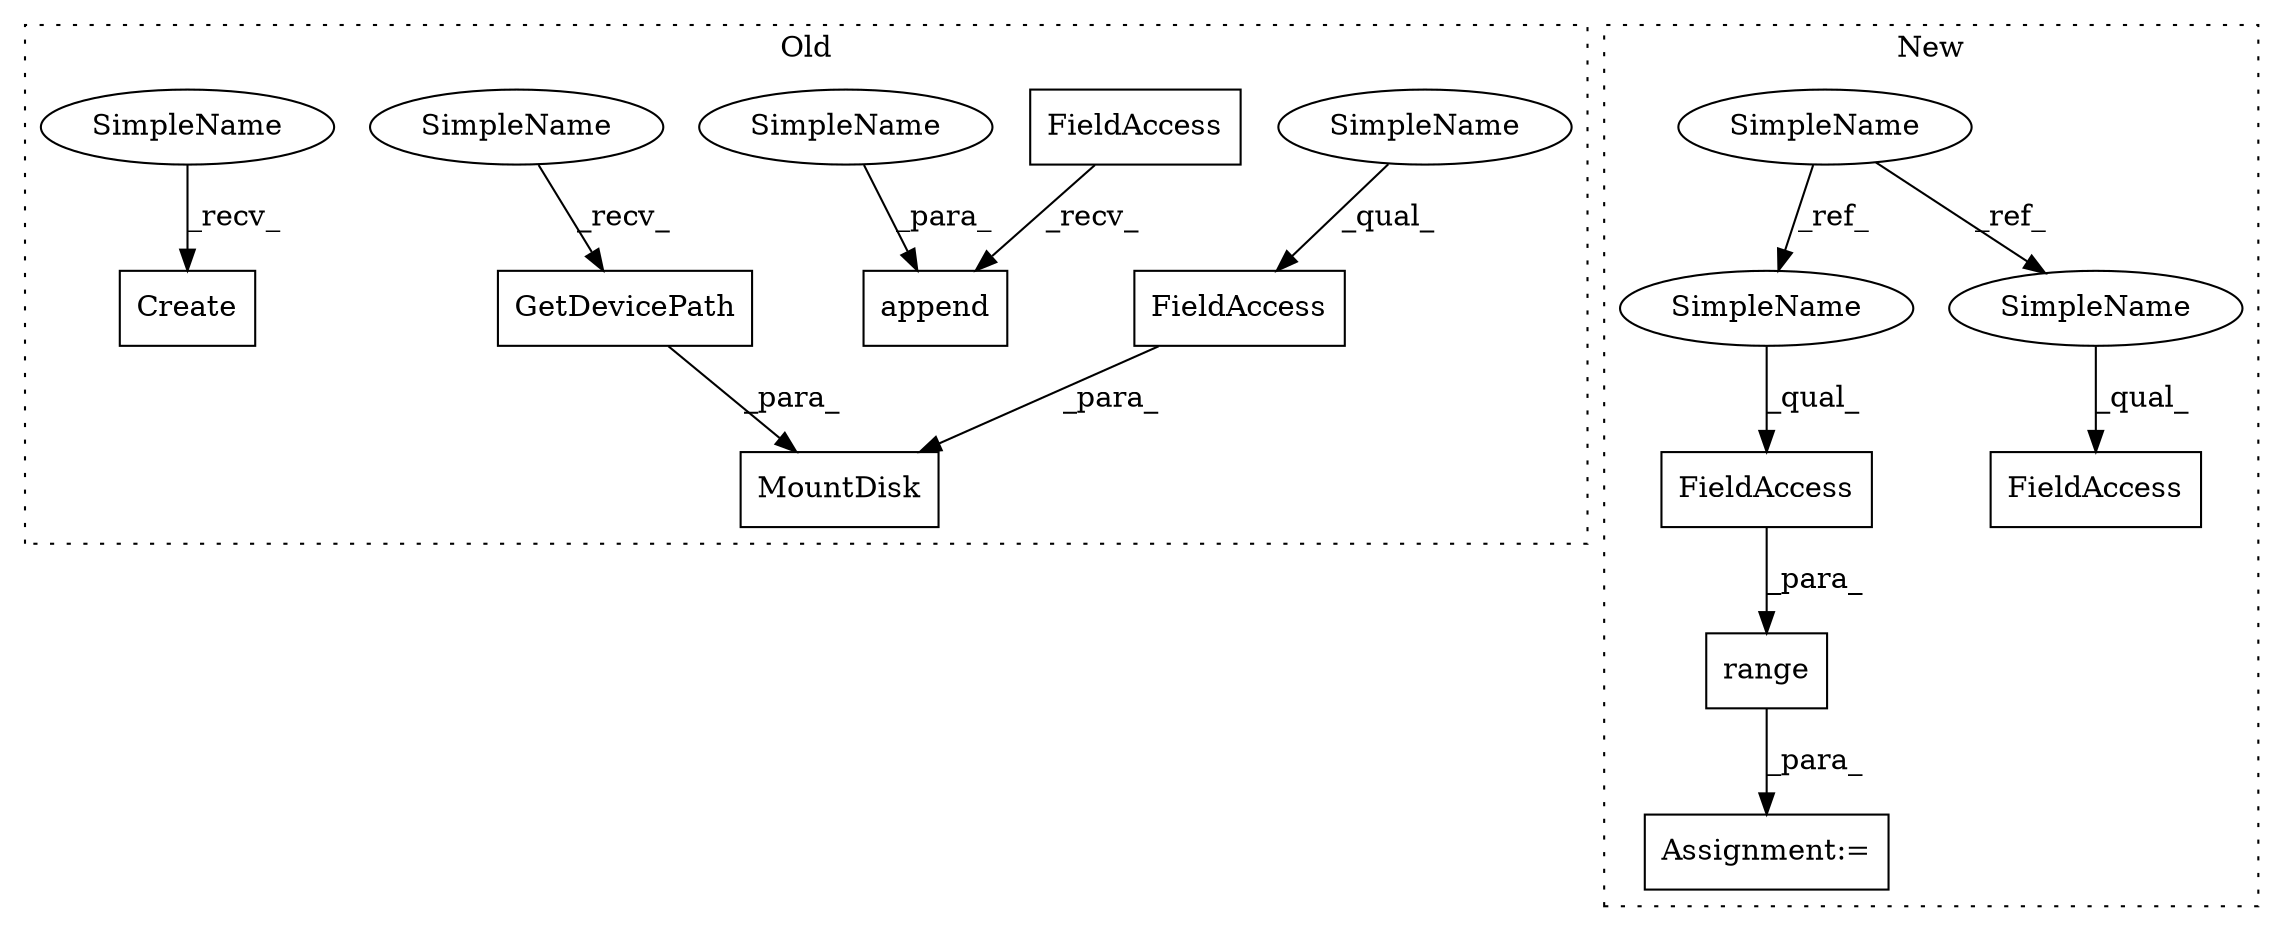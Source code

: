 digraph G {
subgraph cluster0 {
1 [label="MountDisk" a="32" s="5715,5775" l="10,1" shape="box"];
4 [label="FieldAccess" a="22" s="5754" l="21" shape="box"];
5 [label="GetDevicePath" a="32" s="5738" l="15" shape="box"];
7 [label="append" a="32" s="5272,5291" l="7,1" shape="box"];
8 [label="FieldAccess" a="22" s="5253" l="18" shape="box"];
9 [label="Create" a="32" s="5606" l="8" shape="box"];
14 [label="SimpleName" a="42" s="5754" l="9" shape="ellipse"];
15 [label="SimpleName" a="42" s="5279" l="12" shape="ellipse"];
16 [label="SimpleName" a="42" s="5725" l="12" shape="ellipse"];
17 [label="SimpleName" a="42" s="5593" l="12" shape="ellipse"];
label = "Old";
style="dotted";
}
subgraph cluster1 {
2 [label="range" a="32" s="5742,5775" l="6,1" shape="box"];
3 [label="FieldAccess" a="22" s="5748" l="27" shape="box"];
6 [label="Assignment:=" a="7" s="5932" l="29" shape="box"];
10 [label="SimpleName" a="42" s="5035" l="9" shape="ellipse"];
11 [label="FieldAccess" a="22" s="5182" l="27" shape="box"];
12 [label="SimpleName" a="42" s="5748" l="9" shape="ellipse"];
13 [label="SimpleName" a="42" s="5182" l="9" shape="ellipse"];
label = "New";
style="dotted";
}
2 -> 6 [label="_para_"];
3 -> 2 [label="_para_"];
4 -> 1 [label="_para_"];
5 -> 1 [label="_para_"];
8 -> 7 [label="_recv_"];
10 -> 12 [label="_ref_"];
10 -> 13 [label="_ref_"];
12 -> 3 [label="_qual_"];
13 -> 11 [label="_qual_"];
14 -> 4 [label="_qual_"];
15 -> 7 [label="_para_"];
16 -> 5 [label="_recv_"];
17 -> 9 [label="_recv_"];
}